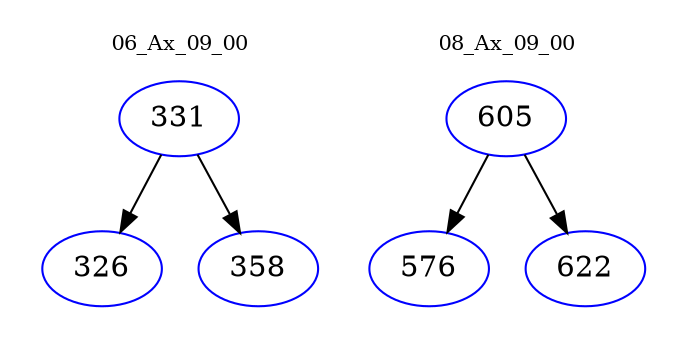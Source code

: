 digraph{
subgraph cluster_0 {
color = white
label = "06_Ax_09_00";
fontsize=10;
T0_331 [label="331", color="blue"]
T0_331 -> T0_326 [color="black"]
T0_326 [label="326", color="blue"]
T0_331 -> T0_358 [color="black"]
T0_358 [label="358", color="blue"]
}
subgraph cluster_1 {
color = white
label = "08_Ax_09_00";
fontsize=10;
T1_605 [label="605", color="blue"]
T1_605 -> T1_576 [color="black"]
T1_576 [label="576", color="blue"]
T1_605 -> T1_622 [color="black"]
T1_622 [label="622", color="blue"]
}
}
